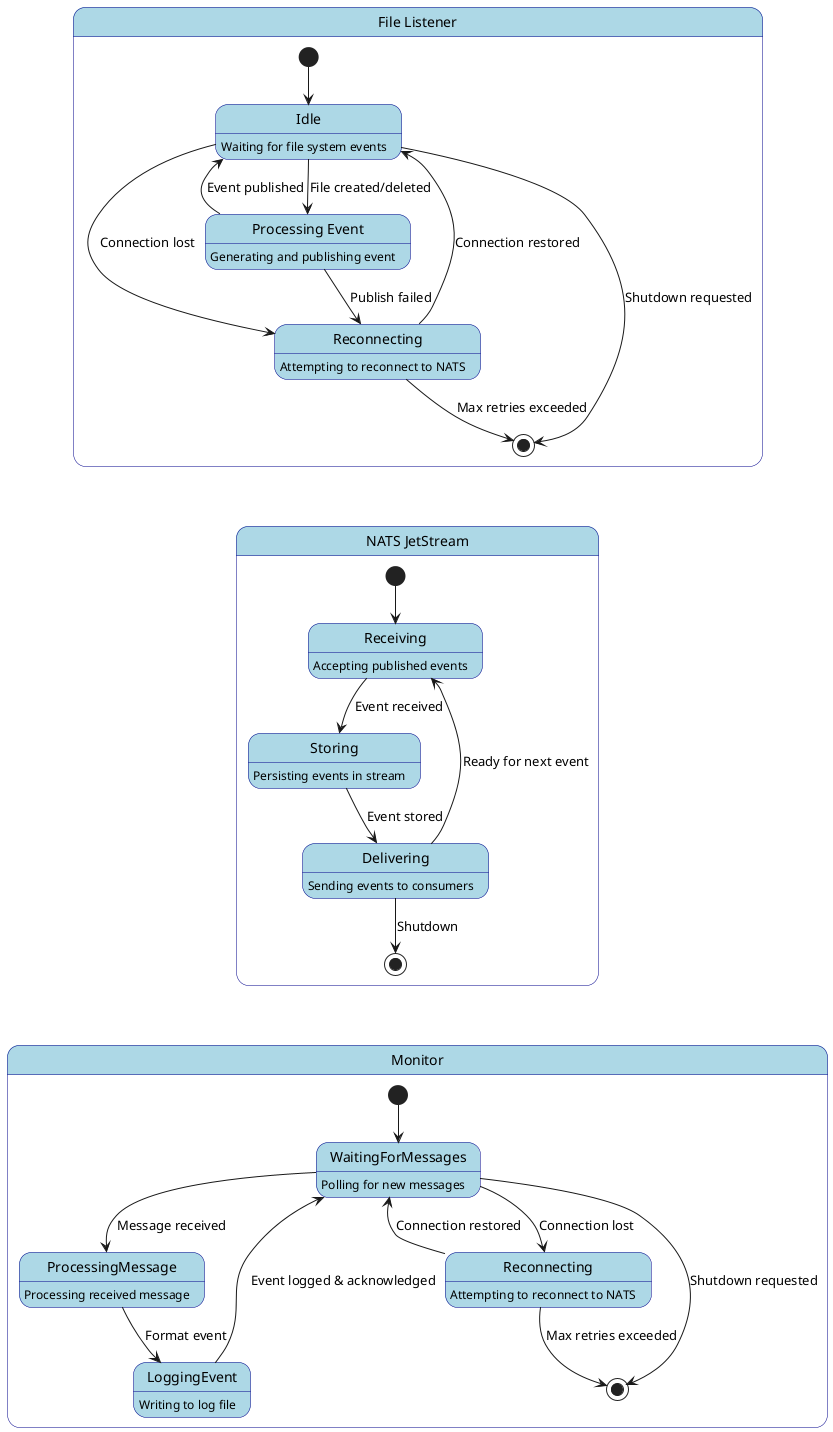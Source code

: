 @startuml
skinparam state {
  BackgroundColor LightBlue
  BorderColor DarkBlue
  FontName Arial
}

scale 1.0

state "File Listener" as FileListener {
  [*] --> Idle
  
  state "Idle" as Idle : Waiting for file system events
  state "Processing Event" as Processing : Generating and publishing event
  state "Reconnecting" as Reconnecting : Attempting to reconnect to NATS
  
  Idle --> Processing : File created/deleted
  Processing --> Idle : Event published
  Idle --> Reconnecting : Connection lost
  Processing --> Reconnecting : Publish failed
  Reconnecting --> Idle : Connection restored
  Reconnecting --> [*] : Max retries exceeded
  
  Idle --> [*] : Shutdown requested
}

state "NATS JetStream" as NatsJetStream {
  state "Receiving" as Receiving : Accepting published events
  state "Storing" as Storing : Persisting events in stream
  state "Delivering" as Delivering : Sending events to consumers
  
  [*] --> Receiving
  Receiving --> Storing : Event received
  Storing --> Delivering : Event stored
  Delivering --> Receiving : Ready for next event
  
  Delivering --> [*] : Shutdown
}

state "Monitor" as Monitor {
  [*] --> WaitingForMessages
  
  state "WaitingForMessages" as WaitingForMessages : Polling for new messages
  state "ProcessingMessage" as ProcessingMessage : Processing received message
  state "LoggingEvent" as LoggingEvent : Writing to log file
  state "Reconnecting" as MonitorReconnecting : Attempting to reconnect to NATS
  
  WaitingForMessages --> ProcessingMessage : Message received
  ProcessingMessage --> LoggingEvent : Format event
  LoggingEvent --> WaitingForMessages : Event logged & acknowledged
  
  WaitingForMessages --> MonitorReconnecting : Connection lost
  MonitorReconnecting --> WaitingForMessages : Connection restored
  MonitorReconnecting --> [*] : Max retries exceeded
  
  WaitingForMessages --> [*] : Shutdown requested
}

FileListener -[hidden]-> NatsJetStream
NatsJetStream -[hidden]-> Monitor

@enduml